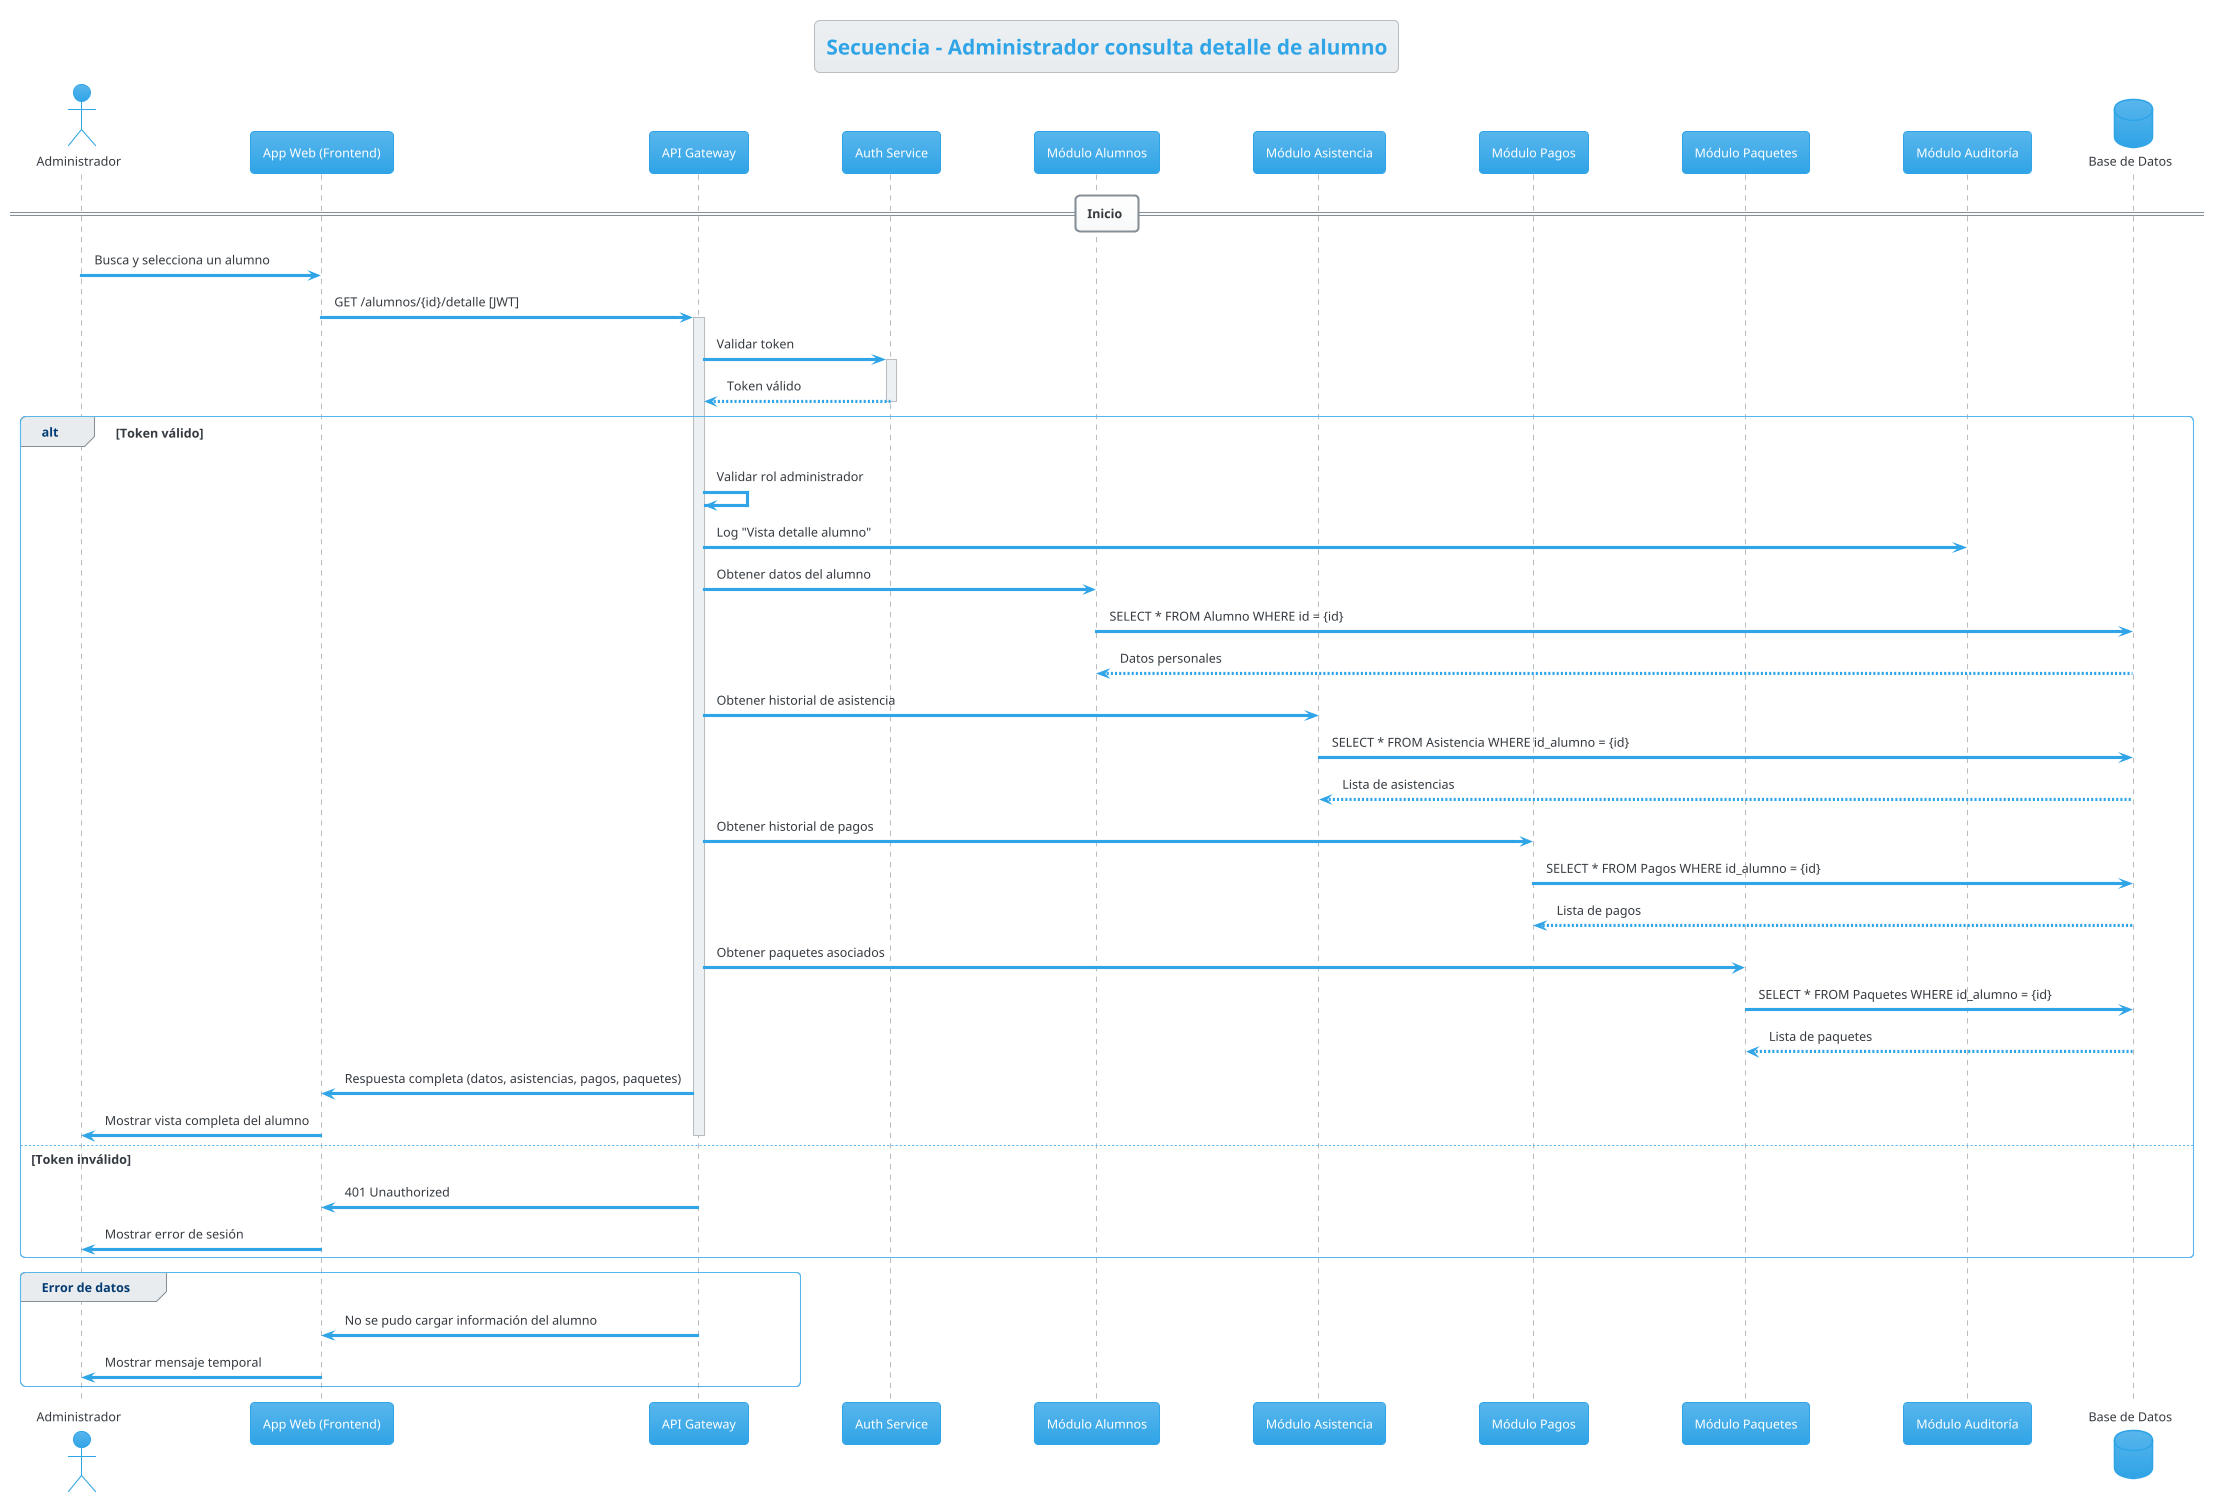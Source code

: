 @startuml S_AD08_VerDetalleAlumno
!theme cerulean
skinparam linetype ortho

title Secuencia - Administrador consulta detalle de alumno

actor "Administrador" as ADM
participant "App Web (Frontend)" as FE
participant "API Gateway" as API
participant "Auth Service" as AUTH
participant "Módulo Alumnos" as ALU
participant "Módulo Asistencia" as AS
participant "Módulo Pagos" as PG
participant "Módulo Paquetes" as PK
participant "Módulo Auditoría" as AUD
database "Base de Datos" as DB

== Inicio ==
ADM -> FE : Busca y selecciona un alumno
FE -> API : GET /alumnos/{id}/detalle [JWT]
activate API

API -> AUTH : Validar token
activate AUTH
AUTH --> API : Token válido
deactivate AUTH

alt Token válido
    API -> API : Validar rol administrador
    API -> AUD : Log "Vista detalle alumno"
    
    API -> ALU : Obtener datos del alumno
    ALU -> DB : SELECT * FROM Alumno WHERE id = {id}
    DB --> ALU : Datos personales
    deactivate ALU

    API -> AS : Obtener historial de asistencia
    AS -> DB : SELECT * FROM Asistencia WHERE id_alumno = {id}
    DB --> AS : Lista de asistencias
    deactivate AS

    API -> PG : Obtener historial de pagos
    PG -> DB : SELECT * FROM Pagos WHERE id_alumno = {id}
    DB --> PG : Lista de pagos
    deactivate PG

    API -> PK : Obtener paquetes asociados
    PK -> DB : SELECT * FROM Paquetes WHERE id_alumno = {id}
    DB --> PK : Lista de paquetes
    deactivate PK

    API -> FE : Respuesta completa (datos, asistencias, pagos, paquetes)
    FE -> ADM : Mostrar vista completa del alumno
    deactivate API
else Token inválido
    API -> FE : 401 Unauthorized
    FE -> ADM : Mostrar error de sesión
    deactivate API
end

group Error de datos
    API -> FE : No se pudo cargar información del alumno
    FE -> ADM : Mostrar mensaje temporal
end

@enduml
